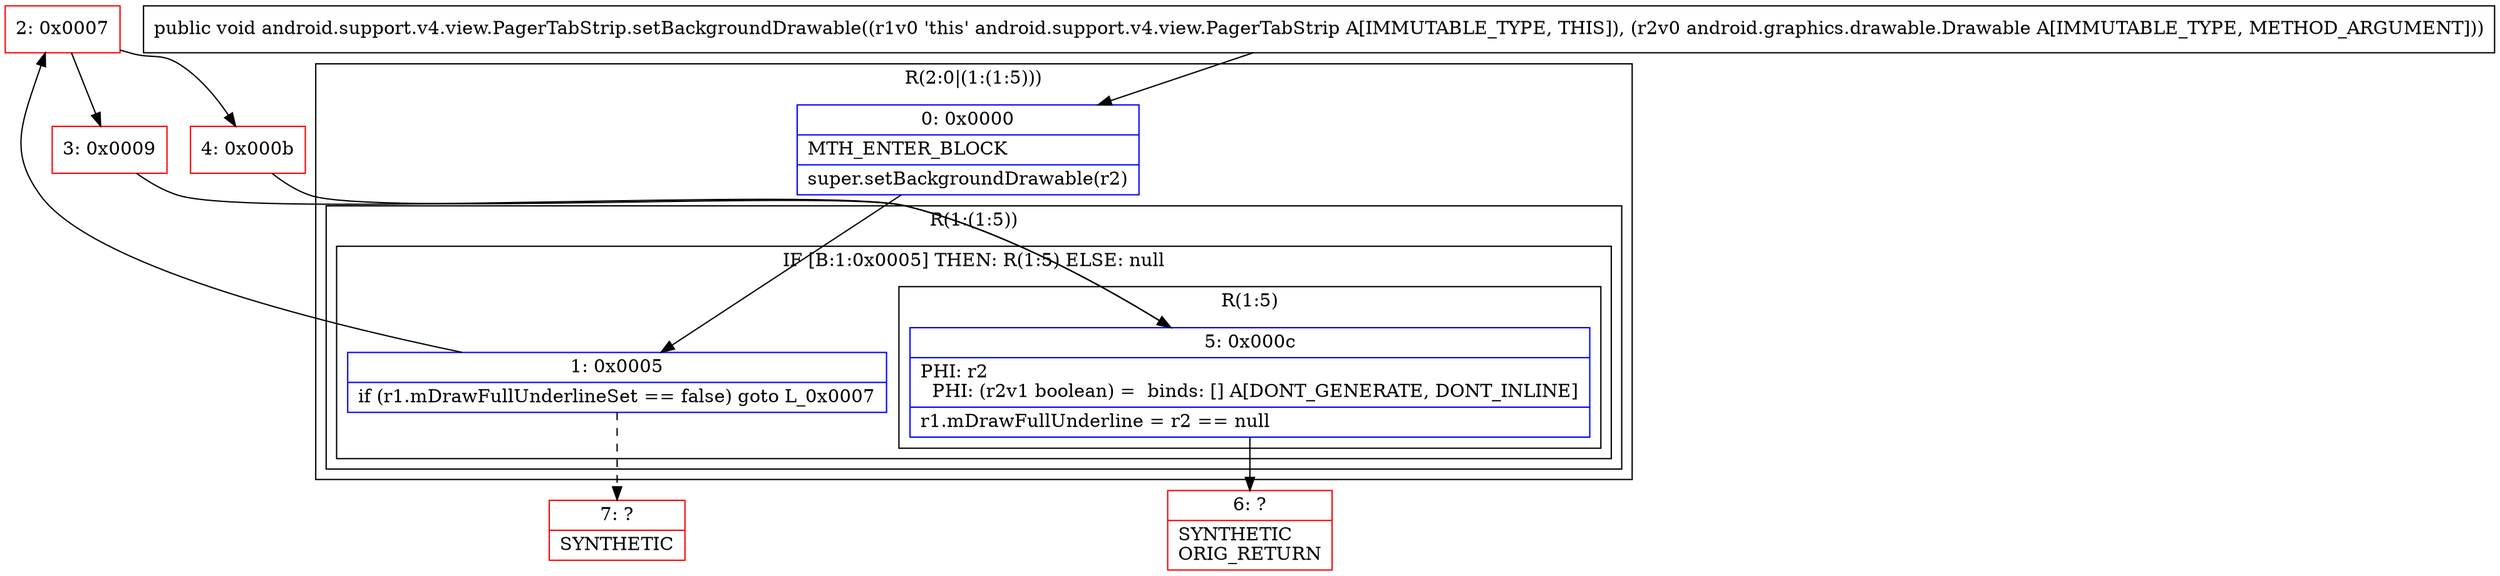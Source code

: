 digraph "CFG forandroid.support.v4.view.PagerTabStrip.setBackgroundDrawable(Landroid\/graphics\/drawable\/Drawable;)V" {
subgraph cluster_Region_103529645 {
label = "R(2:0|(1:(1:5)))";
node [shape=record,color=blue];
Node_0 [shape=record,label="{0\:\ 0x0000|MTH_ENTER_BLOCK\l|super.setBackgroundDrawable(r2)\l}"];
subgraph cluster_Region_1219046444 {
label = "R(1:(1:5))";
node [shape=record,color=blue];
subgraph cluster_IfRegion_429876627 {
label = "IF [B:1:0x0005] THEN: R(1:5) ELSE: null";
node [shape=record,color=blue];
Node_1 [shape=record,label="{1\:\ 0x0005|if (r1.mDrawFullUnderlineSet == false) goto L_0x0007\l}"];
subgraph cluster_Region_756426053 {
label = "R(1:5)";
node [shape=record,color=blue];
Node_5 [shape=record,label="{5\:\ 0x000c|PHI: r2 \l  PHI: (r2v1 boolean) =  binds: [] A[DONT_GENERATE, DONT_INLINE]\l|r1.mDrawFullUnderline = r2 == null\l}"];
}
}
}
}
Node_2 [shape=record,color=red,label="{2\:\ 0x0007}"];
Node_3 [shape=record,color=red,label="{3\:\ 0x0009}"];
Node_4 [shape=record,color=red,label="{4\:\ 0x000b}"];
Node_6 [shape=record,color=red,label="{6\:\ ?|SYNTHETIC\lORIG_RETURN\l}"];
Node_7 [shape=record,color=red,label="{7\:\ ?|SYNTHETIC\l}"];
MethodNode[shape=record,label="{public void android.support.v4.view.PagerTabStrip.setBackgroundDrawable((r1v0 'this' android.support.v4.view.PagerTabStrip A[IMMUTABLE_TYPE, THIS]), (r2v0 android.graphics.drawable.Drawable A[IMMUTABLE_TYPE, METHOD_ARGUMENT])) }"];
MethodNode -> Node_0;
Node_0 -> Node_1;
Node_1 -> Node_2;
Node_1 -> Node_7[style=dashed];
Node_5 -> Node_6;
Node_2 -> Node_3;
Node_2 -> Node_4;
Node_3 -> Node_5;
Node_4 -> Node_5;
}

